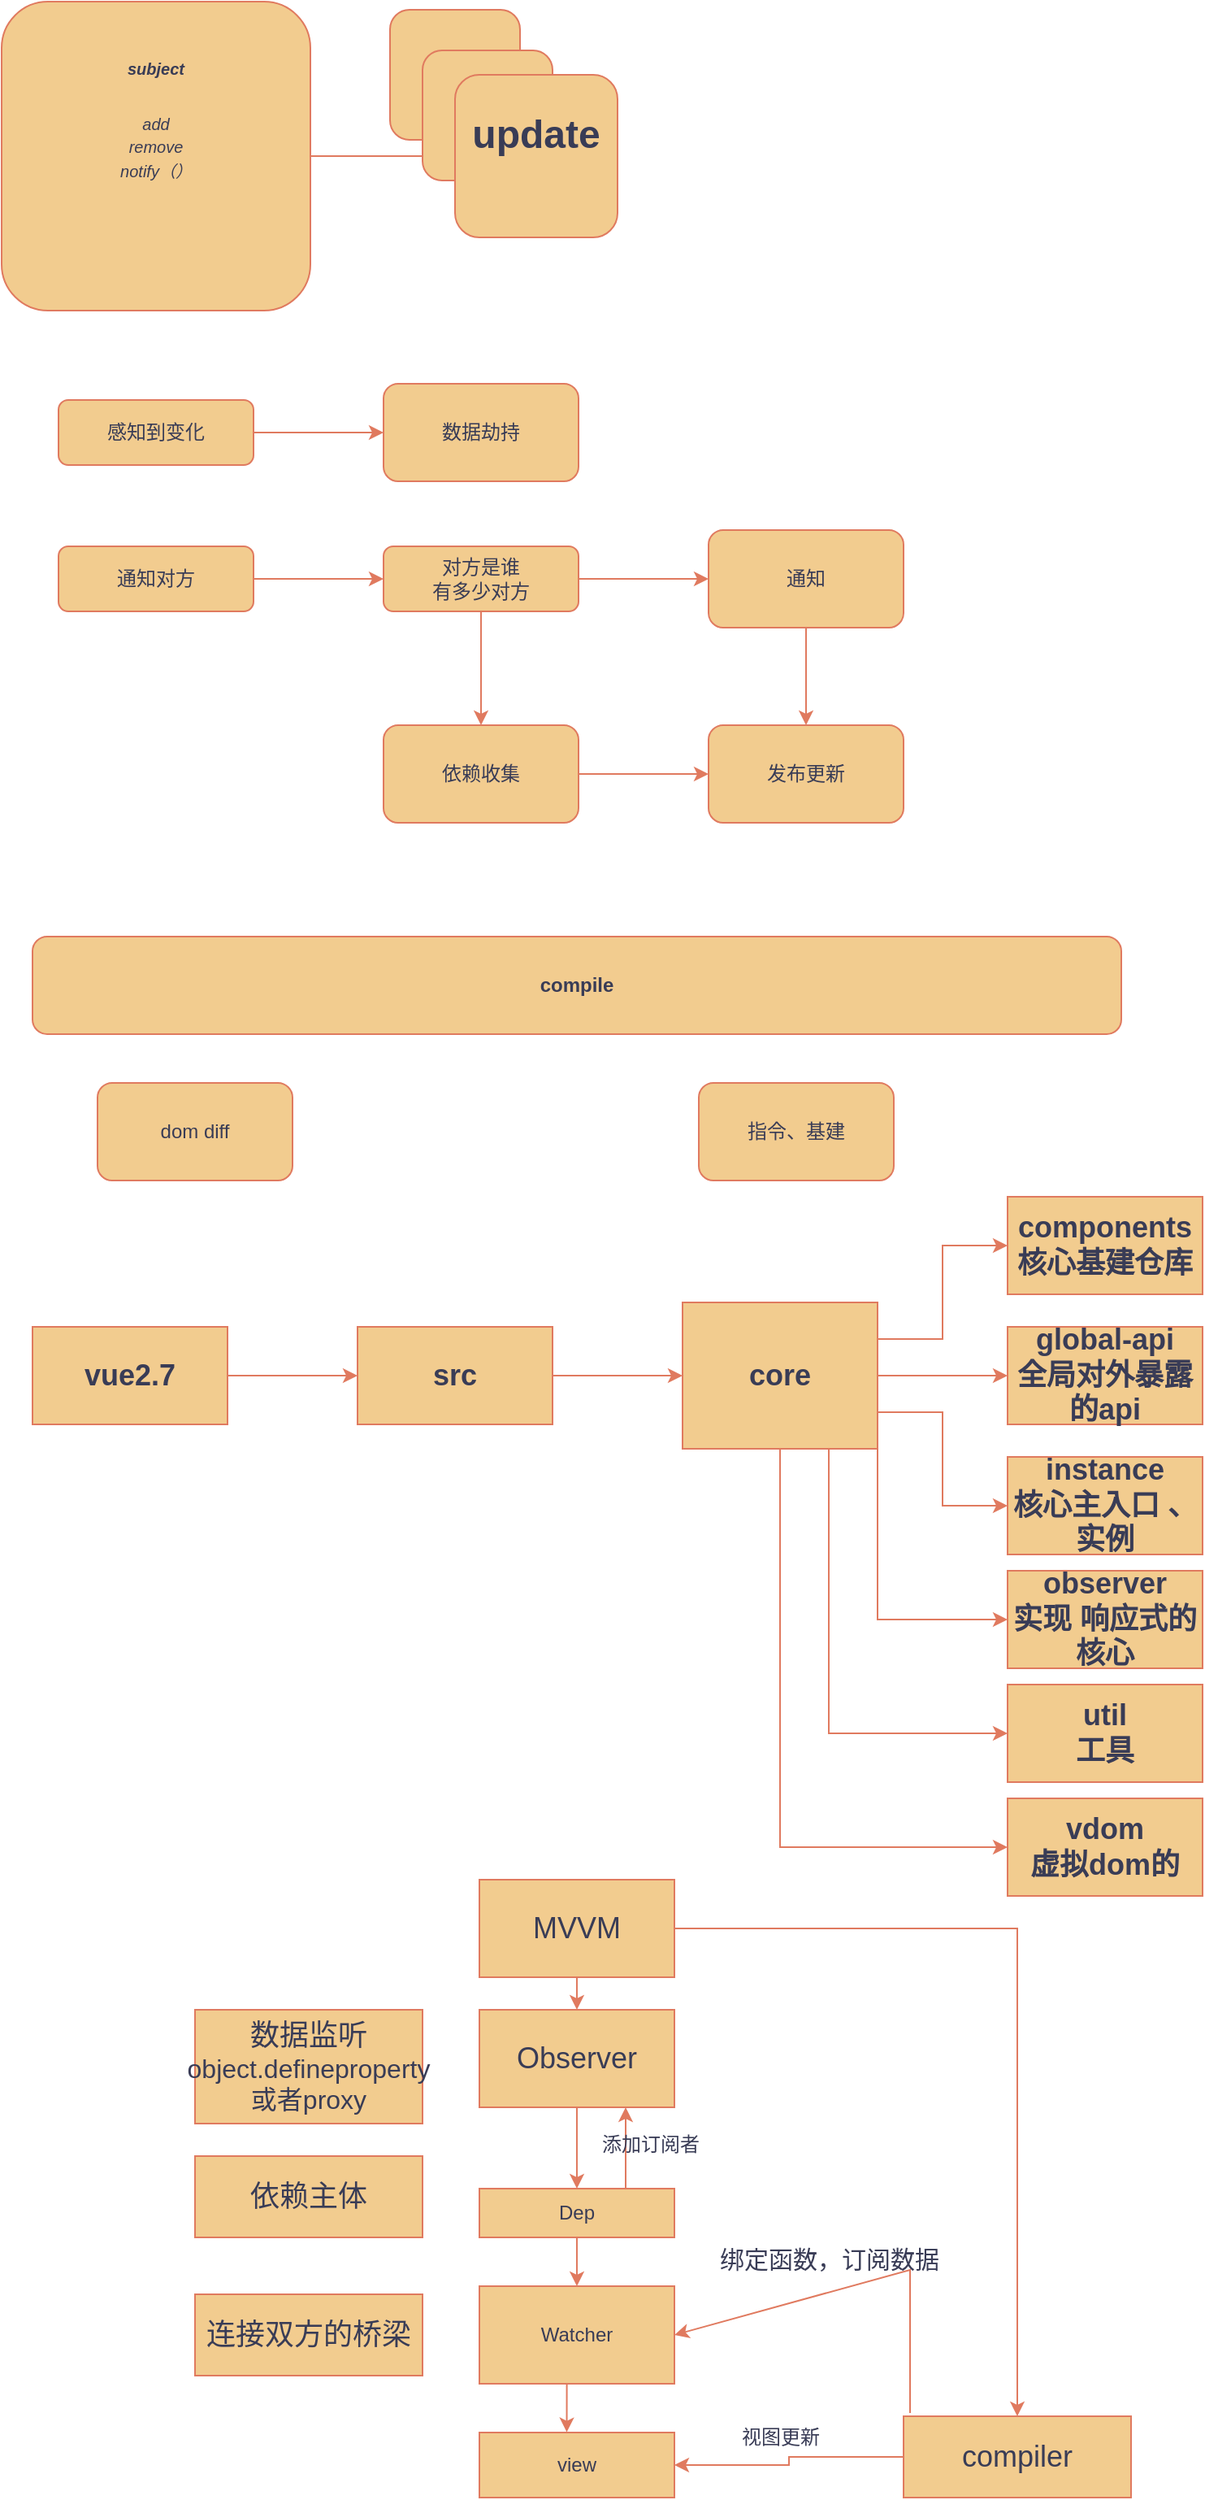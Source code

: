 <mxfile version="24.2.0" type="github">
  <diagram name="第 1 页" id="R4-ZUkijiIR4iluJVMZt">
    <mxGraphModel dx="1050" dy="569" grid="1" gridSize="10" guides="1" tooltips="1" connect="1" arrows="1" fold="1" page="1" pageScale="1" pageWidth="827" pageHeight="1169" math="0" shadow="0">
      <root>
        <mxCell id="0" />
        <mxCell id="1" parent="0" />
        <mxCell id="CVSLRsANvx-6_cyvt9ej-3" value="" style="edgeStyle=orthogonalEdgeStyle;rounded=1;orthogonalLoop=1;jettySize=auto;html=1;labelBackgroundColor=none;strokeColor=#E07A5F;fontColor=default;" edge="1" parent="1" source="CVSLRsANvx-6_cyvt9ej-1" target="CVSLRsANvx-6_cyvt9ej-2">
          <mxGeometry relative="1" as="geometry" />
        </mxCell>
        <mxCell id="CVSLRsANvx-6_cyvt9ej-1" value="&lt;h1 style=&quot;&quot;&gt;&lt;font size=&quot;1&quot; style=&quot;&quot;&gt;&lt;i style=&quot;font-size: 10px;&quot;&gt;subject&lt;/i&gt;&lt;/font&gt;&lt;/h1&gt;&lt;div&gt;&lt;font size=&quot;1&quot; style=&quot;&quot;&gt;&lt;i style=&quot;font-size: 10px;&quot;&gt;add&lt;/i&gt;&lt;/font&gt;&lt;/div&gt;&lt;div&gt;&lt;font size=&quot;1&quot; style=&quot;&quot;&gt;&lt;i style=&quot;font-size: 10px;&quot;&gt;remove&lt;/i&gt;&lt;/font&gt;&lt;/div&gt;&lt;div&gt;&lt;font size=&quot;1&quot; style=&quot;&quot;&gt;&lt;i style=&quot;font-size: 10px;&quot;&gt;notify（）&lt;/i&gt;&lt;/font&gt;&lt;/div&gt;" style="whiteSpace=wrap;html=1;aspect=fixed;verticalAlign=top;align=center;rounded=1;labelBackgroundColor=none;fillColor=#F2CC8F;strokeColor=#E07A5F;fontColor=#393C56;" vertex="1" parent="1">
          <mxGeometry x="51" y="45" width="190" height="190" as="geometry" />
        </mxCell>
        <mxCell id="CVSLRsANvx-6_cyvt9ej-6" value="" style="whiteSpace=wrap;html=1;aspect=fixed;rounded=1;labelBackgroundColor=none;fillColor=#F2CC8F;strokeColor=#E07A5F;fontColor=#393C56;" vertex="1" parent="1">
          <mxGeometry x="290" y="50" width="80" height="80" as="geometry" />
        </mxCell>
        <mxCell id="CVSLRsANvx-6_cyvt9ej-5" value="" style="whiteSpace=wrap;html=1;aspect=fixed;rounded=1;labelBackgroundColor=none;fillColor=#F2CC8F;strokeColor=#E07A5F;fontColor=#393C56;" vertex="1" parent="1">
          <mxGeometry x="310" y="75" width="80" height="80" as="geometry" />
        </mxCell>
        <mxCell id="CVSLRsANvx-6_cyvt9ej-2" value="&lt;h1 style=&quot;&quot;&gt;update&lt;/h1&gt;" style="whiteSpace=wrap;html=1;aspect=fixed;verticalAlign=top;align=center;rounded=1;labelBackgroundColor=none;fillColor=#F2CC8F;strokeColor=#E07A5F;fontColor=#393C56;" vertex="1" parent="1">
          <mxGeometry x="330" y="90" width="100" height="100" as="geometry" />
        </mxCell>
        <mxCell id="CVSLRsANvx-6_cyvt9ej-9" value="" style="edgeStyle=orthogonalEdgeStyle;rounded=1;orthogonalLoop=1;jettySize=auto;html=1;labelBackgroundColor=none;strokeColor=#E07A5F;fontColor=default;" edge="1" parent="1" source="CVSLRsANvx-6_cyvt9ej-7" target="CVSLRsANvx-6_cyvt9ej-8">
          <mxGeometry relative="1" as="geometry" />
        </mxCell>
        <mxCell id="CVSLRsANvx-6_cyvt9ej-7" value="感知到变化" style="rounded=1;whiteSpace=wrap;html=1;labelBackgroundColor=none;fillColor=#F2CC8F;strokeColor=#E07A5F;fontColor=#393C56;" vertex="1" parent="1">
          <mxGeometry x="86" y="290" width="120" height="40" as="geometry" />
        </mxCell>
        <mxCell id="CVSLRsANvx-6_cyvt9ej-8" value="数据劫持" style="whiteSpace=wrap;html=1;rounded=1;labelBackgroundColor=none;fillColor=#F2CC8F;strokeColor=#E07A5F;fontColor=#393C56;" vertex="1" parent="1">
          <mxGeometry x="286" y="280" width="120" height="60" as="geometry" />
        </mxCell>
        <mxCell id="CVSLRsANvx-6_cyvt9ej-12" value="" style="edgeStyle=orthogonalEdgeStyle;rounded=1;orthogonalLoop=1;jettySize=auto;html=1;labelBackgroundColor=none;strokeColor=#E07A5F;fontColor=default;" edge="1" parent="1" source="CVSLRsANvx-6_cyvt9ej-10" target="CVSLRsANvx-6_cyvt9ej-11">
          <mxGeometry relative="1" as="geometry" />
        </mxCell>
        <mxCell id="CVSLRsANvx-6_cyvt9ej-10" value="通知对方" style="rounded=1;whiteSpace=wrap;html=1;labelBackgroundColor=none;fillColor=#F2CC8F;strokeColor=#E07A5F;fontColor=#393C56;" vertex="1" parent="1">
          <mxGeometry x="86" y="380" width="120" height="40" as="geometry" />
        </mxCell>
        <mxCell id="CVSLRsANvx-6_cyvt9ej-14" value="" style="edgeStyle=orthogonalEdgeStyle;rounded=1;orthogonalLoop=1;jettySize=auto;html=1;labelBackgroundColor=none;strokeColor=#E07A5F;fontColor=default;" edge="1" parent="1" source="CVSLRsANvx-6_cyvt9ej-11" target="CVSLRsANvx-6_cyvt9ej-13">
          <mxGeometry relative="1" as="geometry" />
        </mxCell>
        <mxCell id="CVSLRsANvx-6_cyvt9ej-16" value="" style="edgeStyle=orthogonalEdgeStyle;rounded=1;orthogonalLoop=1;jettySize=auto;html=1;labelBackgroundColor=none;strokeColor=#E07A5F;fontColor=default;" edge="1" parent="1" source="CVSLRsANvx-6_cyvt9ej-11" target="CVSLRsANvx-6_cyvt9ej-15">
          <mxGeometry relative="1" as="geometry" />
        </mxCell>
        <mxCell id="CVSLRsANvx-6_cyvt9ej-11" value="对方是谁&lt;div&gt;有多少对方&lt;/div&gt;" style="rounded=1;whiteSpace=wrap;html=1;labelBackgroundColor=none;fillColor=#F2CC8F;strokeColor=#E07A5F;fontColor=#393C56;" vertex="1" parent="1">
          <mxGeometry x="286" y="380" width="120" height="40" as="geometry" />
        </mxCell>
        <mxCell id="CVSLRsANvx-6_cyvt9ej-19" value="" style="edgeStyle=orthogonalEdgeStyle;rounded=1;orthogonalLoop=1;jettySize=auto;html=1;labelBackgroundColor=none;strokeColor=#E07A5F;fontColor=default;" edge="1" parent="1" source="CVSLRsANvx-6_cyvt9ej-13" target="CVSLRsANvx-6_cyvt9ej-17">
          <mxGeometry relative="1" as="geometry" />
        </mxCell>
        <mxCell id="CVSLRsANvx-6_cyvt9ej-13" value="通知" style="whiteSpace=wrap;html=1;rounded=1;labelBackgroundColor=none;fillColor=#F2CC8F;strokeColor=#E07A5F;fontColor=#393C56;" vertex="1" parent="1">
          <mxGeometry x="486" y="370" width="120" height="60" as="geometry" />
        </mxCell>
        <mxCell id="CVSLRsANvx-6_cyvt9ej-18" value="" style="edgeStyle=orthogonalEdgeStyle;rounded=1;orthogonalLoop=1;jettySize=auto;html=1;labelBackgroundColor=none;strokeColor=#E07A5F;fontColor=default;" edge="1" parent="1" source="CVSLRsANvx-6_cyvt9ej-15" target="CVSLRsANvx-6_cyvt9ej-17">
          <mxGeometry relative="1" as="geometry" />
        </mxCell>
        <mxCell id="CVSLRsANvx-6_cyvt9ej-15" value="依赖收集" style="whiteSpace=wrap;html=1;rounded=1;labelBackgroundColor=none;fillColor=#F2CC8F;strokeColor=#E07A5F;fontColor=#393C56;" vertex="1" parent="1">
          <mxGeometry x="286" y="490" width="120" height="60" as="geometry" />
        </mxCell>
        <mxCell id="CVSLRsANvx-6_cyvt9ej-17" value="发布更新" style="whiteSpace=wrap;html=1;rounded=1;labelBackgroundColor=none;fillColor=#F2CC8F;strokeColor=#E07A5F;fontColor=#393C56;" vertex="1" parent="1">
          <mxGeometry x="486" y="490" width="120" height="60" as="geometry" />
        </mxCell>
        <mxCell id="CVSLRsANvx-6_cyvt9ej-21" value="&lt;b&gt;compile&lt;/b&gt;" style="rounded=1;whiteSpace=wrap;html=1;labelBackgroundColor=none;fillColor=#F2CC8F;strokeColor=#E07A5F;fontColor=#393C56;" vertex="1" parent="1">
          <mxGeometry x="70" y="620" width="670" height="60" as="geometry" />
        </mxCell>
        <mxCell id="CVSLRsANvx-6_cyvt9ej-22" value="dom diff" style="rounded=1;whiteSpace=wrap;html=1;labelBackgroundColor=none;fillColor=#F2CC8F;strokeColor=#E07A5F;fontColor=#393C56;" vertex="1" parent="1">
          <mxGeometry x="110" y="710" width="120" height="60" as="geometry" />
        </mxCell>
        <mxCell id="CVSLRsANvx-6_cyvt9ej-23" value="指令、基建" style="rounded=1;whiteSpace=wrap;html=1;labelBackgroundColor=none;fillColor=#F2CC8F;strokeColor=#E07A5F;fontColor=#393C56;" vertex="1" parent="1">
          <mxGeometry x="480" y="710" width="120" height="60" as="geometry" />
        </mxCell>
        <mxCell id="CVSLRsANvx-6_cyvt9ej-27" value="" style="edgeStyle=orthogonalEdgeStyle;rounded=0;orthogonalLoop=1;jettySize=auto;html=1;strokeColor=#E07A5F;fontColor=#393C56;fillColor=#F2CC8F;" edge="1" parent="1" source="CVSLRsANvx-6_cyvt9ej-25" target="CVSLRsANvx-6_cyvt9ej-26">
          <mxGeometry relative="1" as="geometry" />
        </mxCell>
        <mxCell id="CVSLRsANvx-6_cyvt9ej-25" value="&lt;font style=&quot;font-size: 18px;&quot;&gt;&lt;b&gt;vue2.7&lt;/b&gt;&lt;/font&gt;" style="rounded=0;whiteSpace=wrap;html=1;strokeColor=#E07A5F;fontColor=#393C56;fillColor=#F2CC8F;" vertex="1" parent="1">
          <mxGeometry x="70" y="860" width="120" height="60" as="geometry" />
        </mxCell>
        <mxCell id="CVSLRsANvx-6_cyvt9ej-29" value="" style="edgeStyle=orthogonalEdgeStyle;rounded=0;orthogonalLoop=1;jettySize=auto;html=1;strokeColor=#E07A5F;fontColor=#393C56;fillColor=#F2CC8F;" edge="1" parent="1" source="CVSLRsANvx-6_cyvt9ej-26" target="CVSLRsANvx-6_cyvt9ej-28">
          <mxGeometry relative="1" as="geometry" />
        </mxCell>
        <mxCell id="CVSLRsANvx-6_cyvt9ej-26" value="&lt;font style=&quot;font-size: 18px;&quot;&gt;&lt;b&gt;src&lt;/b&gt;&lt;/font&gt;" style="rounded=0;whiteSpace=wrap;html=1;strokeColor=#E07A5F;fontColor=#393C56;fillColor=#F2CC8F;" vertex="1" parent="1">
          <mxGeometry x="270" y="860" width="120" height="60" as="geometry" />
        </mxCell>
        <mxCell id="CVSLRsANvx-6_cyvt9ej-31" value="" style="edgeStyle=orthogonalEdgeStyle;rounded=0;orthogonalLoop=1;jettySize=auto;html=1;strokeColor=#E07A5F;fontColor=#393C56;fillColor=#F2CC8F;" edge="1" parent="1" source="CVSLRsANvx-6_cyvt9ej-28" target="CVSLRsANvx-6_cyvt9ej-30">
          <mxGeometry relative="1" as="geometry" />
        </mxCell>
        <mxCell id="CVSLRsANvx-6_cyvt9ej-37" style="edgeStyle=orthogonalEdgeStyle;rounded=0;orthogonalLoop=1;jettySize=auto;html=1;exitX=1;exitY=0.75;exitDx=0;exitDy=0;entryX=0;entryY=0.5;entryDx=0;entryDy=0;strokeColor=#E07A5F;fontColor=#393C56;fillColor=#F2CC8F;" edge="1" parent="1" source="CVSLRsANvx-6_cyvt9ej-28" target="CVSLRsANvx-6_cyvt9ej-33">
          <mxGeometry relative="1" as="geometry" />
        </mxCell>
        <mxCell id="CVSLRsANvx-6_cyvt9ej-38" style="edgeStyle=orthogonalEdgeStyle;rounded=0;orthogonalLoop=1;jettySize=auto;html=1;exitX=1;exitY=0.25;exitDx=0;exitDy=0;entryX=0;entryY=0.5;entryDx=0;entryDy=0;strokeColor=#E07A5F;fontColor=#393C56;fillColor=#F2CC8F;" edge="1" parent="1" source="CVSLRsANvx-6_cyvt9ej-28" target="CVSLRsANvx-6_cyvt9ej-32">
          <mxGeometry relative="1" as="geometry" />
        </mxCell>
        <mxCell id="CVSLRsANvx-6_cyvt9ej-39" style="edgeStyle=orthogonalEdgeStyle;rounded=0;orthogonalLoop=1;jettySize=auto;html=1;exitX=1;exitY=1;exitDx=0;exitDy=0;strokeColor=#E07A5F;fontColor=#393C56;fillColor=#F2CC8F;entryX=0;entryY=0.5;entryDx=0;entryDy=0;" edge="1" parent="1" source="CVSLRsANvx-6_cyvt9ej-28" target="CVSLRsANvx-6_cyvt9ej-41">
          <mxGeometry relative="1" as="geometry">
            <mxPoint x="600" y="1050" as="targetPoint" />
          </mxGeometry>
        </mxCell>
        <mxCell id="CVSLRsANvx-6_cyvt9ej-42" style="edgeStyle=orthogonalEdgeStyle;rounded=0;orthogonalLoop=1;jettySize=auto;html=1;exitX=0.75;exitY=1;exitDx=0;exitDy=0;entryX=0;entryY=0.5;entryDx=0;entryDy=0;strokeColor=#E07A5F;fontColor=#393C56;fillColor=#F2CC8F;" edge="1" parent="1" source="CVSLRsANvx-6_cyvt9ej-28" target="CVSLRsANvx-6_cyvt9ej-35">
          <mxGeometry relative="1" as="geometry" />
        </mxCell>
        <mxCell id="CVSLRsANvx-6_cyvt9ej-45" style="edgeStyle=orthogonalEdgeStyle;rounded=0;orthogonalLoop=1;jettySize=auto;html=1;exitX=0.5;exitY=1;exitDx=0;exitDy=0;entryX=0;entryY=0.5;entryDx=0;entryDy=0;strokeColor=#E07A5F;fontColor=#393C56;fillColor=#F2CC8F;" edge="1" parent="1" source="CVSLRsANvx-6_cyvt9ej-28" target="CVSLRsANvx-6_cyvt9ej-43">
          <mxGeometry relative="1" as="geometry" />
        </mxCell>
        <mxCell id="CVSLRsANvx-6_cyvt9ej-28" value="&lt;font style=&quot;font-size: 18px;&quot;&gt;&lt;b&gt;core&lt;/b&gt;&lt;/font&gt;" style="rounded=0;whiteSpace=wrap;html=1;strokeColor=#E07A5F;fontColor=#393C56;fillColor=#F2CC8F;" vertex="1" parent="1">
          <mxGeometry x="470" y="845" width="120" height="90" as="geometry" />
        </mxCell>
        <mxCell id="CVSLRsANvx-6_cyvt9ej-30" value="&lt;span style=&quot;font-size: 18px;&quot;&gt;&lt;b&gt;global-api&lt;/b&gt;&lt;/span&gt;&lt;div&gt;&lt;span style=&quot;font-size: 18px;&quot;&gt;&lt;b&gt;全局对外暴露的api&lt;/b&gt;&lt;/span&gt;&lt;br&gt;&lt;/div&gt;" style="rounded=0;whiteSpace=wrap;html=1;strokeColor=#E07A5F;fontColor=#393C56;fillColor=#F2CC8F;" vertex="1" parent="1">
          <mxGeometry x="670" y="860" width="120" height="60" as="geometry" />
        </mxCell>
        <mxCell id="CVSLRsANvx-6_cyvt9ej-32" value="&lt;span style=&quot;font-size: 18px;&quot;&gt;&lt;b&gt;components&lt;/b&gt;&lt;/span&gt;&lt;div&gt;&lt;span style=&quot;font-size: 18px;&quot;&gt;&lt;b&gt;核心基建仓库&lt;/b&gt;&lt;/span&gt;&lt;br&gt;&lt;/div&gt;" style="rounded=0;whiteSpace=wrap;html=1;strokeColor=#E07A5F;fontColor=#393C56;fillColor=#F2CC8F;" vertex="1" parent="1">
          <mxGeometry x="670" y="780" width="120" height="60" as="geometry" />
        </mxCell>
        <mxCell id="CVSLRsANvx-6_cyvt9ej-33" value="&lt;span style=&quot;font-size: 18px;&quot;&gt;&lt;b&gt;instance&lt;/b&gt;&lt;/span&gt;&lt;div&gt;&lt;span style=&quot;font-size: 18px;&quot;&gt;&lt;b&gt;核心主入口 、实例&lt;/b&gt;&lt;/span&gt;&lt;br&gt;&lt;/div&gt;" style="rounded=0;whiteSpace=wrap;html=1;strokeColor=#E07A5F;fontColor=#393C56;fillColor=#F2CC8F;" vertex="1" parent="1">
          <mxGeometry x="670" y="940" width="120" height="60" as="geometry" />
        </mxCell>
        <mxCell id="CVSLRsANvx-6_cyvt9ej-35" value="&lt;span style=&quot;font-size: 18px;&quot;&gt;&lt;b&gt;util&lt;/b&gt;&lt;/span&gt;&lt;div&gt;&lt;span style=&quot;font-size: 18px;&quot;&gt;&lt;b&gt;工具&lt;/b&gt;&lt;/span&gt;&lt;br&gt;&lt;/div&gt;" style="rounded=0;whiteSpace=wrap;html=1;strokeColor=#E07A5F;fontColor=#393C56;fillColor=#F2CC8F;" vertex="1" parent="1">
          <mxGeometry x="670" y="1080" width="120" height="60" as="geometry" />
        </mxCell>
        <mxCell id="CVSLRsANvx-6_cyvt9ej-41" value="&lt;span style=&quot;font-size: 18px;&quot;&gt;&lt;b&gt;observer&lt;/b&gt;&lt;/span&gt;&lt;div&gt;&lt;span style=&quot;font-size: 18px;&quot;&gt;&lt;b&gt;实现 响应式的 核心&lt;/b&gt;&lt;/span&gt;&lt;br&gt;&lt;/div&gt;" style="rounded=0;whiteSpace=wrap;html=1;strokeColor=#E07A5F;fontColor=#393C56;fillColor=#F2CC8F;" vertex="1" parent="1">
          <mxGeometry x="670" y="1010" width="120" height="60" as="geometry" />
        </mxCell>
        <mxCell id="CVSLRsANvx-6_cyvt9ej-43" value="&lt;span style=&quot;font-size: 18px;&quot;&gt;&lt;b&gt;vdom&lt;/b&gt;&lt;/span&gt;&lt;div&gt;&lt;span style=&quot;font-size: 18px;&quot;&gt;&lt;b&gt;虚拟dom的&lt;/b&gt;&lt;/span&gt;&lt;br&gt;&lt;/div&gt;" style="rounded=0;whiteSpace=wrap;html=1;strokeColor=#E07A5F;fontColor=#393C56;fillColor=#F2CC8F;" vertex="1" parent="1">
          <mxGeometry x="670" y="1150" width="120" height="60" as="geometry" />
        </mxCell>
        <mxCell id="CVSLRsANvx-6_cyvt9ej-50" style="edgeStyle=orthogonalEdgeStyle;rounded=0;orthogonalLoop=1;jettySize=auto;html=1;exitX=0.5;exitY=1;exitDx=0;exitDy=0;entryX=0.5;entryY=0;entryDx=0;entryDy=0;strokeColor=#E07A5F;fontColor=#393C56;fillColor=#F2CC8F;" edge="1" parent="1" source="CVSLRsANvx-6_cyvt9ej-46" target="CVSLRsANvx-6_cyvt9ej-48">
          <mxGeometry relative="1" as="geometry" />
        </mxCell>
        <mxCell id="CVSLRsANvx-6_cyvt9ej-59" style="edgeStyle=orthogonalEdgeStyle;rounded=0;orthogonalLoop=1;jettySize=auto;html=1;exitX=1;exitY=0.5;exitDx=0;exitDy=0;strokeColor=#E07A5F;fontColor=#393C56;fillColor=#F2CC8F;" edge="1" parent="1" source="CVSLRsANvx-6_cyvt9ej-46" target="CVSLRsANvx-6_cyvt9ej-58">
          <mxGeometry relative="1" as="geometry" />
        </mxCell>
        <mxCell id="CVSLRsANvx-6_cyvt9ej-46" value="&lt;font style=&quot;font-size: 18px;&quot;&gt;MVVM&lt;/font&gt;" style="rounded=0;whiteSpace=wrap;html=1;strokeColor=#E07A5F;fontColor=#393C56;fillColor=#F2CC8F;" vertex="1" parent="1">
          <mxGeometry x="345" y="1200" width="120" height="60" as="geometry" />
        </mxCell>
        <mxCell id="CVSLRsANvx-6_cyvt9ej-47" value="&lt;font style=&quot;font-size: 18px;&quot;&gt;数据监听&lt;/font&gt;&lt;div&gt;&lt;font size=&quot;3&quot;&gt;object.defineproperty或者proxy&lt;/font&gt;&lt;/div&gt;" style="rounded=0;whiteSpace=wrap;html=1;strokeColor=#E07A5F;fontColor=#393C56;fillColor=#F2CC8F;" vertex="1" parent="1">
          <mxGeometry x="170" y="1280" width="140" height="70" as="geometry" />
        </mxCell>
        <mxCell id="CVSLRsANvx-6_cyvt9ej-51" style="edgeStyle=orthogonalEdgeStyle;rounded=0;orthogonalLoop=1;jettySize=auto;html=1;exitX=0.5;exitY=1;exitDx=0;exitDy=0;entryX=0.5;entryY=0;entryDx=0;entryDy=0;strokeColor=#E07A5F;fontColor=#393C56;fillColor=#F2CC8F;" edge="1" parent="1" source="CVSLRsANvx-6_cyvt9ej-48" target="CVSLRsANvx-6_cyvt9ej-49">
          <mxGeometry relative="1" as="geometry" />
        </mxCell>
        <mxCell id="CVSLRsANvx-6_cyvt9ej-48" value="&lt;font style=&quot;font-size: 18px;&quot;&gt;Observer&lt;/font&gt;" style="rounded=0;whiteSpace=wrap;html=1;strokeColor=#E07A5F;fontColor=#393C56;fillColor=#F2CC8F;" vertex="1" parent="1">
          <mxGeometry x="345" y="1280" width="120" height="60" as="geometry" />
        </mxCell>
        <mxCell id="CVSLRsANvx-6_cyvt9ej-54" value="" style="edgeStyle=orthogonalEdgeStyle;rounded=0;orthogonalLoop=1;jettySize=auto;html=1;strokeColor=#E07A5F;fontColor=#393C56;fillColor=#F2CC8F;" edge="1" parent="1" source="CVSLRsANvx-6_cyvt9ej-49" target="CVSLRsANvx-6_cyvt9ej-53">
          <mxGeometry relative="1" as="geometry" />
        </mxCell>
        <mxCell id="CVSLRsANvx-6_cyvt9ej-63" style="edgeStyle=orthogonalEdgeStyle;rounded=0;orthogonalLoop=1;jettySize=auto;html=1;exitX=0.75;exitY=0;exitDx=0;exitDy=0;entryX=0.75;entryY=1;entryDx=0;entryDy=0;strokeColor=#E07A5F;fontColor=#393C56;fillColor=#F2CC8F;" edge="1" parent="1" source="CVSLRsANvx-6_cyvt9ej-49" target="CVSLRsANvx-6_cyvt9ej-48">
          <mxGeometry relative="1" as="geometry" />
        </mxCell>
        <mxCell id="CVSLRsANvx-6_cyvt9ej-49" value="Dep" style="rounded=0;whiteSpace=wrap;html=1;strokeColor=#E07A5F;fontColor=#393C56;fillColor=#F2CC8F;" vertex="1" parent="1">
          <mxGeometry x="345" y="1390" width="120" height="30" as="geometry" />
        </mxCell>
        <mxCell id="CVSLRsANvx-6_cyvt9ej-52" value="&lt;font style=&quot;font-size: 18px;&quot;&gt;依赖主体&lt;/font&gt;" style="rounded=0;whiteSpace=wrap;html=1;strokeColor=#E07A5F;fontColor=#393C56;fillColor=#F2CC8F;" vertex="1" parent="1">
          <mxGeometry x="170" y="1370" width="140" height="50" as="geometry" />
        </mxCell>
        <mxCell id="CVSLRsANvx-6_cyvt9ej-53" value="Watcher" style="rounded=0;whiteSpace=wrap;html=1;strokeColor=#E07A5F;fontColor=#393C56;fillColor=#F2CC8F;" vertex="1" parent="1">
          <mxGeometry x="345" y="1450" width="120" height="60" as="geometry" />
        </mxCell>
        <mxCell id="CVSLRsANvx-6_cyvt9ej-57" value="&lt;font style=&quot;font-size: 18px;&quot;&gt;连接双方的桥梁&lt;/font&gt;" style="rounded=0;whiteSpace=wrap;html=1;strokeColor=#E07A5F;fontColor=#393C56;fillColor=#F2CC8F;" vertex="1" parent="1">
          <mxGeometry x="170" y="1455" width="140" height="50" as="geometry" />
        </mxCell>
        <mxCell id="CVSLRsANvx-6_cyvt9ej-66" style="edgeStyle=orthogonalEdgeStyle;rounded=0;orthogonalLoop=1;jettySize=auto;html=1;exitX=0;exitY=0.5;exitDx=0;exitDy=0;entryX=1;entryY=0.5;entryDx=0;entryDy=0;strokeColor=#E07A5F;fontColor=#393C56;fillColor=#F2CC8F;" edge="1" parent="1" source="CVSLRsANvx-6_cyvt9ej-58" target="CVSLRsANvx-6_cyvt9ej-65">
          <mxGeometry relative="1" as="geometry" />
        </mxCell>
        <mxCell id="CVSLRsANvx-6_cyvt9ej-58" value="&lt;font style=&quot;font-size: 18px;&quot;&gt;compiler&lt;/font&gt;" style="rounded=0;whiteSpace=wrap;html=1;strokeColor=#E07A5F;fontColor=#393C56;fillColor=#F2CC8F;" vertex="1" parent="1">
          <mxGeometry x="606" y="1530" width="140" height="50" as="geometry" />
        </mxCell>
        <mxCell id="CVSLRsANvx-6_cyvt9ej-64" value="添加订阅者" style="text;html=1;align=center;verticalAlign=middle;resizable=0;points=[];autosize=1;strokeColor=none;fillColor=none;fontColor=#393C56;" vertex="1" parent="1">
          <mxGeometry x="410" y="1348" width="80" height="30" as="geometry" />
        </mxCell>
        <mxCell id="CVSLRsANvx-6_cyvt9ej-65" value="view" style="rounded=0;whiteSpace=wrap;html=1;strokeColor=#E07A5F;fontColor=#393C56;fillColor=#F2CC8F;" vertex="1" parent="1">
          <mxGeometry x="345" y="1540" width="120" height="40" as="geometry" />
        </mxCell>
        <mxCell id="CVSLRsANvx-6_cyvt9ej-67" value="视图更新" style="text;html=1;align=center;verticalAlign=middle;resizable=0;points=[];autosize=1;strokeColor=none;fillColor=none;fontColor=#393C56;" vertex="1" parent="1">
          <mxGeometry x="495" y="1528" width="70" height="30" as="geometry" />
        </mxCell>
        <mxCell id="CVSLRsANvx-6_cyvt9ej-68" style="edgeStyle=orthogonalEdgeStyle;rounded=0;orthogonalLoop=1;jettySize=auto;html=1;exitX=0.5;exitY=1;exitDx=0;exitDy=0;entryX=0.448;entryY=-0.005;entryDx=0;entryDy=0;entryPerimeter=0;strokeColor=#E07A5F;fontColor=#393C56;fillColor=#F2CC8F;" edge="1" parent="1" source="CVSLRsANvx-6_cyvt9ej-53" target="CVSLRsANvx-6_cyvt9ej-65">
          <mxGeometry relative="1" as="geometry" />
        </mxCell>
        <mxCell id="CVSLRsANvx-6_cyvt9ej-70" value="" style="endArrow=classic;html=1;rounded=0;strokeColor=#E07A5F;fontColor=#393C56;fillColor=#F2CC8F;entryX=1;entryY=0.5;entryDx=0;entryDy=0;" edge="1" parent="1" target="CVSLRsANvx-6_cyvt9ej-53">
          <mxGeometry width="50" height="50" relative="1" as="geometry">
            <mxPoint x="610" y="1528" as="sourcePoint" />
            <mxPoint x="660" y="1478" as="targetPoint" />
            <Array as="points">
              <mxPoint x="610" y="1440" />
            </Array>
          </mxGeometry>
        </mxCell>
        <mxCell id="CVSLRsANvx-6_cyvt9ej-71" value="&lt;span style=&quot;font-size: 15px;&quot;&gt;绑定函数，订阅数据&lt;/span&gt;" style="text;html=1;align=center;verticalAlign=middle;resizable=0;points=[];autosize=1;strokeColor=none;fillColor=none;fontColor=#393C56;" vertex="1" parent="1">
          <mxGeometry x="480" y="1418" width="160" height="30" as="geometry" />
        </mxCell>
      </root>
    </mxGraphModel>
  </diagram>
</mxfile>
